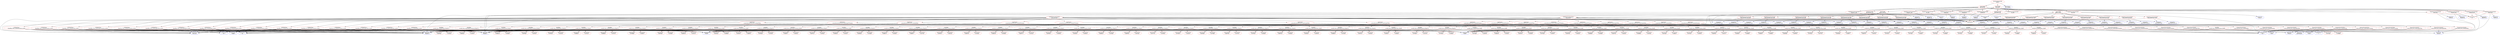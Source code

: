 digraph model_s{
"model_s" [ color=red, label="RooSimultaneousOpt\nmodel_s"];
"pdf_binChIso" [ color=red, label="RooProdPdf\npdf_binChIso"];
"pdf_binChIso_nuis" [ color=red, label="RooRealSumPdf\npdf_binChIso_nuis"];
"prop_binChIso" [ color=red, label="CMSHistErrorPropagator\nprop_binChIso"];
"shapeBkg_ChIso_isolatedZGamma_morph" [ color=red, label="CMSHistFunc\nshapeBkg_ChIso_isolatedZGamma_morph"];
"CMS_th1x" [ color=blue, label="RooRealVar\nCMS_th1x"];
"BTagSF_b" [ color=blue, label="RooRealVar\nBTagSF_b"];
"BTagSF_l" [ color=blue, label="RooRealVar\nBTagSF_l"];
"PU" [ color=blue, label="RooRealVar\nPU"];
"MuEff" [ color=blue, label="RooRealVar\nMuEff"];
"PhoEff" [ color=blue, label="RooRealVar\nPhoEff"];
"EleEff" [ color=blue, label="RooRealVar\nEleEff"];
"Q2" [ color=blue, label="RooRealVar\nQ2"];
"shapeBkg_ChIso_isolatedWGamma_morph" [ color=red, label="CMSHistFunc\nshapeBkg_ChIso_isolatedWGamma_morph"];
"shapeBkg_ChIso_isolatedTTbar_morph" [ color=red, label="CMSHistFunc\nshapeBkg_ChIso_isolatedTTbar_morph"];
"shapeBkg_ChIso_nonPromptTTGamma_morph" [ color=red, label="CMSHistFunc\nshapeBkg_ChIso_nonPromptTTGamma_morph"];
"shapeSig_ChIso_isolatedTTGamma_morph" [ color=red, label="CMSHistFunc\nshapeSig_ChIso_isolatedTTGamma_morph"];
"shapeBkg_ChIso_nonPromptTTbar_morph" [ color=red, label="CMSHistFunc\nshapeBkg_ChIso_nonPromptTTbar_morph"];
"shapeBkg_ChIso_nonPromptOther_morph" [ color=red, label="CMSHistFunc\nshapeBkg_ChIso_nonPromptOther_morph"];
"shapeBkg_ChIso_isolatedOther_morph" [ color=red, label="CMSHistFunc\nshapeBkg_ChIso_isolatedOther_morph"];
"n_exp_final_binChIso_proc_isolatedZGamma" [ color=red, label="RooProduct\nn_exp_final_binChIso_proc_isolatedZGamma"];
"systeff_ChIso_isolatedZGamma_BTagSF_b" [ color=red, label="AsymPow\nsysteff_ChIso_isolatedZGamma_BTagSF_b"];
"0.978567" [ color=red, label="RooConstVar\n0.978567"];
"1.021478" [ color=red, label="RooConstVar\n1.021478"];
"systeff_ChIso_isolatedZGamma_BTagSF_l" [ color=red, label="AsymPow\nsysteff_ChIso_isolatedZGamma_BTagSF_l"];
"0.970483" [ color=red, label="RooConstVar\n0.970483"];
"1.030083" [ color=red, label="RooConstVar\n1.030083"];
"systeff_ChIso_isolatedZGamma_PhoEff" [ color=red, label="AsymPow\nsysteff_ChIso_isolatedZGamma_PhoEff"];
"0.953028" [ color=red, label="RooConstVar\n0.953028"];
"1.046972" [ color=red, label="RooConstVar\n1.046972"];
"systeff_ChIso_isolatedZGamma_EleEff" [ color=red, label="AsymPow\nsysteff_ChIso_isolatedZGamma_EleEff"];
"0.971505" [ color=red, label="RooConstVar\n0.971505"];
"1.028898" [ color=red, label="RooConstVar\n1.028898"];
"n_exp_binChIso_proc_isolatedZGamma" [ color=red, label="ProcessNormalization\nn_exp_binChIso_proc_isolatedZGamma"];
"lumi" [ color=blue, label="RooRealVar\nlumi"];
"ZGSF" [ color=blue, label="RooRealVar\nZGSF"];
"n_exp_final_binChIso_proc_isolatedWGamma" [ color=red, label="RooProduct\nn_exp_final_binChIso_proc_isolatedWGamma"];
"systeff_ChIso_isolatedWGamma_BTagSF_b" [ color=red, label="AsymPow\nsysteff_ChIso_isolatedWGamma_BTagSF_b"];
"0.968564" [ color=red, label="RooConstVar\n0.968564"];
"1.031324" [ color=red, label="RooConstVar\n1.031324"];
"systeff_ChIso_isolatedWGamma_BTagSF_l" [ color=red, label="AsymPow\nsysteff_ChIso_isolatedWGamma_BTagSF_l"];
"0.970680" [ color=red, label="RooConstVar\n0.970680"];
"1.029257" [ color=red, label="RooConstVar\n1.029257"];
"systeff_ChIso_isolatedWGamma_PhoEff" [ color=red, label="AsymPow\nsysteff_ChIso_isolatedWGamma_PhoEff"];
"0.951401" [ color=red, label="RooConstVar\n0.951401"];
"1.048599" [ color=red, label="RooConstVar\n1.048599"];
"systeff_ChIso_isolatedWGamma_EleEff" [ color=red, label="AsymPow\nsysteff_ChIso_isolatedWGamma_EleEff"];
"0.968236" [ color=red, label="RooConstVar\n0.968236"];
"1.032282" [ color=red, label="RooConstVar\n1.032282"];
"n_exp_binChIso_proc_isolatedWGamma" [ color=red, label="ProcessNormalization\nn_exp_binChIso_proc_isolatedWGamma"];
"WGSF" [ color=blue, label="RooRealVar\nWGSF"];
"n_exp_final_binChIso_proc_isolatedTTbar" [ color=red, label="RooProduct\nn_exp_final_binChIso_proc_isolatedTTbar"];
"systeff_ChIso_isolatedTTbar_BTagSF_b" [ color=red, label="AsymPow\nsysteff_ChIso_isolatedTTbar_BTagSF_b"];
"0.987845" [ color=red, label="RooConstVar\n0.987845"];
"1.012023" [ color=red, label="RooConstVar\n1.012023"];
"systeff_ChIso_isolatedTTbar_BTagSF_l" [ color=red, label="AsymPow\nsysteff_ChIso_isolatedTTbar_BTagSF_l"];
"0.998153" [ color=red, label="RooConstVar\n0.998153"];
"1.001867" [ color=red, label="RooConstVar\n1.001867"];
"systeff_ChIso_isolatedTTbar_PhoEff" [ color=red, label="AsymPow\nsysteff_ChIso_isolatedTTbar_PhoEff"];
"0.953327" [ color=red, label="RooConstVar\n0.953327"];
"1.046674" [ color=red, label="RooConstVar\n1.046674"];
"systeff_ChIso_isolatedTTbar_EleEff" [ color=red, label="AsymPow\nsysteff_ChIso_isolatedTTbar_EleEff"];
"0.971693" [ color=red, label="RooConstVar\n0.971693"];
"1.028709" [ color=red, label="RooConstVar\n1.028709"];
"n_exp_binChIso_proc_isolatedTTbar" [ color=red, label="ProcessNormalization\nn_exp_binChIso_proc_isolatedTTbar"];
"TTbarSF" [ color=blue, label="RooRealVar\nTTbarSF"];
"n_exp_final_binChIso_proc_nonPromptTTGamma" [ color=red, label="RooProduct\nn_exp_final_binChIso_proc_nonPromptTTGamma"];
"systeff_ChIso_nonPromptTTGamma_BTagSF_b" [ color=red, label="AsymPow\nsysteff_ChIso_nonPromptTTGamma_BTagSF_b"];
"0.986249" [ color=red, label="RooConstVar\n0.986249"];
"1.013670" [ color=red, label="RooConstVar\n1.013670"];
"systeff_ChIso_nonPromptTTGamma_BTagSF_l" [ color=red, label="AsymPow\nsysteff_ChIso_nonPromptTTGamma_BTagSF_l"];
"0.997669" [ color=red, label="RooConstVar\n0.997669"];
"1.002335" [ color=red, label="RooConstVar\n1.002335"];
"systeff_ChIso_nonPromptTTGamma_PhoEff" [ color=red, label="AsymPow\nsysteff_ChIso_nonPromptTTGamma_PhoEff"];
"0.949677" [ color=red, label="RooConstVar\n0.949677"];
"1.050323" [ color=red, label="RooConstVar\n1.050323"];
"systeff_ChIso_nonPromptTTGamma_EleEff" [ color=red, label="AsymPow\nsysteff_ChIso_nonPromptTTGamma_EleEff"];
"0.971630" [ color=red, label="RooConstVar\n0.971630"];
"1.028787" [ color=red, label="RooConstVar\n1.028787"];
"n_exp_binChIso_proc_nonPromptTTGamma" [ color=red, label="ProcessNormalization\nn_exp_binChIso_proc_nonPromptTTGamma"];
"nonPromptSF" [ color=blue, label="RooRealVar\nnonPromptSF"];
"n_exp_final_binChIso_proc_isolatedTTGamma" [ color=red, label="RooProduct\nn_exp_final_binChIso_proc_isolatedTTGamma"];
"systeff_ChIso_isolatedTTGamma_BTagSF_b" [ color=red, label="AsymPow\nsysteff_ChIso_isolatedTTGamma_BTagSF_b"];
"0.985772" [ color=red, label="RooConstVar\n0.985772"];
"1.014142" [ color=red, label="RooConstVar\n1.014142"];
"systeff_ChIso_isolatedTTGamma_BTagSF_l" [ color=red, label="AsymPow\nsysteff_ChIso_isolatedTTGamma_BTagSF_l"];
"0.997947" [ color=red, label="RooConstVar\n0.997947"];
"1.002054" [ color=red, label="RooConstVar\n1.002054"];
"systeff_ChIso_isolatedTTGamma_PhoEff" [ color=red, label="AsymPow\nsysteff_ChIso_isolatedTTGamma_PhoEff"];
"0.951807" [ color=red, label="RooConstVar\n0.951807"];
"1.048193" [ color=red, label="RooConstVar\n1.048193"];
"systeff_ChIso_isolatedTTGamma_EleEff" [ color=red, label="AsymPow\nsysteff_ChIso_isolatedTTGamma_EleEff"];
"0.971637" [ color=red, label="RooConstVar\n0.971637"];
"1.028765" [ color=red, label="RooConstVar\n1.028765"];
"n_exp_binChIso_proc_isolatedTTGamma" [ color=red, label="ProcessNormalization\nn_exp_binChIso_proc_isolatedTTGamma"];
"r" [ color=blue, label="RooRealVar\nr"];
"n_exp_final_binChIso_proc_nonPromptTTbar" [ color=red, label="RooProduct\nn_exp_final_binChIso_proc_nonPromptTTbar"];
"systeff_ChIso_nonPromptTTbar_BTagSF_b" [ color=red, label="AsymPow\nsysteff_ChIso_nonPromptTTbar_BTagSF_b"];
"0.986620" [ color=red, label="RooConstVar\n0.986620"];
"1.013299" [ color=red, label="RooConstVar\n1.013299"];
"systeff_ChIso_nonPromptTTbar_BTagSF_l" [ color=red, label="AsymPow\nsysteff_ChIso_nonPromptTTbar_BTagSF_l"];
"0.997457" [ color=red, label="RooConstVar\n0.997457"];
"1.002550" [ color=red, label="RooConstVar\n1.002550"];
"systeff_ChIso_nonPromptTTbar_PhoEff" [ color=red, label="AsymPow\nsysteff_ChIso_nonPromptTTbar_PhoEff"];
"0.949357" [ color=red, label="RooConstVar\n0.949357"];
"1.050643" [ color=red, label="RooConstVar\n1.050643"];
"systeff_ChIso_nonPromptTTbar_EleEff" [ color=red, label="AsymPow\nsysteff_ChIso_nonPromptTTbar_EleEff"];
"0.972622" [ color=red, label="RooConstVar\n0.972622"];
"1.027752" [ color=red, label="RooConstVar\n1.027752"];
"n_exp_binChIso_proc_nonPromptTTbar" [ color=red, label="ProcessNormalization\nn_exp_binChIso_proc_nonPromptTTbar"];
"n_exp_final_binChIso_proc_nonPromptOther" [ color=red, label="RooProduct\nn_exp_final_binChIso_proc_nonPromptOther"];
"systeff_ChIso_nonPromptOther_BTagSF_b" [ color=red, label="AsymPow\nsysteff_ChIso_nonPromptOther_BTagSF_b"];
"0.975301" [ color=red, label="RooConstVar\n0.975301"];
"1.024649" [ color=red, label="RooConstVar\n1.024649"];
"systeff_ChIso_nonPromptOther_BTagSF_l" [ color=red, label="AsymPow\nsysteff_ChIso_nonPromptOther_BTagSF_l"];
"0.969728" [ color=red, label="RooConstVar\n0.969728"];
"1.030204" [ color=red, label="RooConstVar\n1.030204"];
"systeff_ChIso_nonPromptOther_PhoEff" [ color=red, label="AsymPow\nsysteff_ChIso_nonPromptOther_PhoEff"];
"0.950292" [ color=red, label="RooConstVar\n0.950292"];
"1.049708" [ color=red, label="RooConstVar\n1.049708"];
"systeff_ChIso_nonPromptOther_EleEff" [ color=red, label="AsymPow\nsysteff_ChIso_nonPromptOther_EleEff"];
"0.962089" [ color=red, label="RooConstVar\n0.962089"];
"1.038763" [ color=red, label="RooConstVar\n1.038763"];
"n_exp_binChIso_proc_nonPromptOther" [ color=red, label="ProcessNormalization\nn_exp_binChIso_proc_nonPromptOther"];
"OtherSF" [ color=blue, label="RooRealVar\nOtherSF"];
"n_exp_final_binChIso_proc_isolatedOther" [ color=red, label="RooProduct\nn_exp_final_binChIso_proc_isolatedOther"];
"systeff_ChIso_isolatedOther_BTagSF_b" [ color=red, label="AsymPow\nsysteff_ChIso_isolatedOther_BTagSF_b"];
"0.978324" [ color=red, label="RooConstVar\n0.978324"];
"1.021535" [ color=red, label="RooConstVar\n1.021535"];
"systeff_ChIso_isolatedOther_BTagSF_l" [ color=red, label="AsymPow\nsysteff_ChIso_isolatedOther_BTagSF_l"];
"0.986834" [ color=red, label="RooConstVar\n0.986834"];
"1.013125" [ color=red, label="RooConstVar\n1.013125"];
"systeff_ChIso_isolatedOther_PhoEff" [ color=red, label="AsymPow\nsysteff_ChIso_isolatedOther_PhoEff"];
"0.958543" [ color=red, label="RooConstVar\n0.958543"];
"1.041457" [ color=red, label="RooConstVar\n1.041457"];
"systeff_ChIso_isolatedOther_EleEff" [ color=red, label="AsymPow\nsysteff_ChIso_isolatedOther_EleEff"];
"0.966690" [ color=red, label="RooConstVar\n0.966690"];
"1.033909" [ color=red, label="RooConstVar\n1.033909"];
"n_exp_binChIso_proc_isolatedOther" [ color=red, label="ProcessNormalization\nn_exp_binChIso_proc_isolatedOther"];
"prop_binChIso_bin0" [ color=blue, label="RooRealVar\nprop_binChIso_bin0"];
"prop_binChIso_bin1" [ color=blue, label="RooRealVar\nprop_binChIso_bin1"];
"prop_binChIso_bin2" [ color=blue, label="RooRealVar\nprop_binChIso_bin2"];
"prop_binChIso_bin3" [ color=blue, label="RooRealVar\nprop_binChIso_bin3"];
"prop_binChIso_bin4" [ color=blue, label="RooRealVar\nprop_binChIso_bin4"];
"prop_binChIso_bin5" [ color=blue, label="RooRealVar\nprop_binChIso_bin5"];
"prop_binChIso_bin6" [ color=blue, label="RooRealVar\nprop_binChIso_bin6"];
"prop_binChIso_bin7" [ color=blue, label="RooRealVar\nprop_binChIso_bin7"];
"ONE" [ color=blue, label="RooRealVar\nONE"];
"pdfbins_binChIso" [ color=red, label="RooProdPdf\npdfbins_binChIso"];
"prop_binChIso_bin0_Pdf" [ color=red, label="SimpleGaussianConstraint\nprop_binChIso_bin0_Pdf"];
"prop_binChIso_bin0_In" [ color=blue, label="RooRealVar\nprop_binChIso_bin0_In"];
"1" [ color=red, label="RooConstVar\n1"];
"prop_binChIso_bin1_Pdf" [ color=red, label="SimpleGaussianConstraint\nprop_binChIso_bin1_Pdf"];
"prop_binChIso_bin1_In" [ color=blue, label="RooRealVar\nprop_binChIso_bin1_In"];
"prop_binChIso_bin2_Pdf" [ color=red, label="SimpleGaussianConstraint\nprop_binChIso_bin2_Pdf"];
"prop_binChIso_bin2_In" [ color=blue, label="RooRealVar\nprop_binChIso_bin2_In"];
"prop_binChIso_bin3_Pdf" [ color=red, label="SimpleGaussianConstraint\nprop_binChIso_bin3_Pdf"];
"prop_binChIso_bin3_In" [ color=blue, label="RooRealVar\nprop_binChIso_bin3_In"];
"prop_binChIso_bin4_Pdf" [ color=red, label="SimpleGaussianConstraint\nprop_binChIso_bin4_Pdf"];
"prop_binChIso_bin4_In" [ color=blue, label="RooRealVar\nprop_binChIso_bin4_In"];
"prop_binChIso_bin5_Pdf" [ color=red, label="SimpleGaussianConstraint\nprop_binChIso_bin5_Pdf"];
"prop_binChIso_bin5_In" [ color=blue, label="RooRealVar\nprop_binChIso_bin5_In"];
"prop_binChIso_bin6_Pdf" [ color=red, label="SimpleGaussianConstraint\nprop_binChIso_bin6_Pdf"];
"prop_binChIso_bin6_In" [ color=blue, label="RooRealVar\nprop_binChIso_bin6_In"];
"prop_binChIso_bin7_Pdf" [ color=red, label="SimpleGaussianConstraint\nprop_binChIso_bin7_Pdf"];
"prop_binChIso_bin7_In" [ color=blue, label="RooRealVar\nprop_binChIso_bin7_In"];
"lumi_Pdf" [ color=red, label="SimpleGaussianConstraint\nlumi_Pdf"];
"lumi_In" [ color=blue, label="RooRealVar\nlumi_In"];
"BTagSF_b_Pdf" [ color=red, label="SimpleGaussianConstraint\nBTagSF_b_Pdf"];
"BTagSF_b_In" [ color=blue, label="RooRealVar\nBTagSF_b_In"];
"BTagSF_l_Pdf" [ color=red, label="SimpleGaussianConstraint\nBTagSF_l_Pdf"];
"BTagSF_l_In" [ color=blue, label="RooRealVar\nBTagSF_l_In"];
"PU_Pdf" [ color=red, label="SimpleGaussianConstraint\nPU_Pdf"];
"PU_In" [ color=blue, label="RooRealVar\nPU_In"];
"MuEff_Pdf" [ color=red, label="SimpleGaussianConstraint\nMuEff_Pdf"];
"MuEff_In" [ color=blue, label="RooRealVar\nMuEff_In"];
"PhoEff_Pdf" [ color=red, label="SimpleGaussianConstraint\nPhoEff_Pdf"];
"PhoEff_In" [ color=blue, label="RooRealVar\nPhoEff_In"];
"EleEff_Pdf" [ color=red, label="SimpleGaussianConstraint\nEleEff_Pdf"];
"EleEff_In" [ color=blue, label="RooRealVar\nEleEff_In"];
"Q2_Pdf" [ color=red, label="SimpleGaussianConstraint\nQ2_Pdf"];
"Q2_In" [ color=blue, label="RooRealVar\nQ2_In"];
"TTbarSF_Pdf" [ color=red, label="SimpleGaussianConstraint\nTTbarSF_Pdf"];
"0.2" [ color=red, label="RooConstVar\n0.2"];
"TTbarSF_In" [ color=blue, label="RooRealVar\nTTbarSF_In"];
"WGSF_Pdf" [ color=red, label="SimpleGaussianConstraint\nWGSF_Pdf"];
"WGSF_In" [ color=blue, label="RooRealVar\nWGSF_In"];
"ZGSF_Pdf" [ color=red, label="SimpleGaussianConstraint\nZGSF_Pdf"];
"ZGSF_In" [ color=blue, label="RooRealVar\nZGSF_In"];
"OtherSF_Pdf" [ color=red, label="SimpleGaussianConstraint\nOtherSF_Pdf"];
"OtherSF_In" [ color=blue, label="RooRealVar\nOtherSF_In"];
"pdf_binM3" [ color=red, label="RooProdPdf\npdf_binM3"];
"pdf_binM3_nuis" [ color=red, label="RooRealSumPdf\npdf_binM3_nuis"];
"prop_binM3" [ color=red, label="CMSHistErrorPropagator\nprop_binM3"];
"shapeBkg_M3_isolatedZGamma_morph" [ color=red, label="CMSHistFunc\nshapeBkg_M3_isolatedZGamma_morph"];
"shapeBkg_M3_isolatedWGamma_morph" [ color=red, label="CMSHistFunc\nshapeBkg_M3_isolatedWGamma_morph"];
"shapeBkg_M3_isolatedTTbar_morph" [ color=red, label="CMSHistFunc\nshapeBkg_M3_isolatedTTbar_morph"];
"shapeBkg_M3_nonPromptTTGamma_morph" [ color=red, label="CMSHistFunc\nshapeBkg_M3_nonPromptTTGamma_morph"];
"shapeSig_M3_isolatedTTGamma_morph" [ color=red, label="CMSHistFunc\nshapeSig_M3_isolatedTTGamma_morph"];
"shapeBkg_M3_nonPromptTTbar_morph" [ color=red, label="CMSHistFunc\nshapeBkg_M3_nonPromptTTbar_morph"];
"shapeBkg_M3_nonPromptOther_morph" [ color=red, label="CMSHistFunc\nshapeBkg_M3_nonPromptOther_morph"];
"shapeBkg_M3_isolatedOther_morph" [ color=red, label="CMSHistFunc\nshapeBkg_M3_isolatedOther_morph"];
"n_exp_final_binM3_proc_isolatedZGamma" [ color=red, label="RooProduct\nn_exp_final_binM3_proc_isolatedZGamma"];
"systeff_M3_isolatedZGamma_BTagSF_b" [ color=red, label="AsymPow\nsysteff_M3_isolatedZGamma_BTagSF_b"];
"0.976934" [ color=red, label="RooConstVar\n0.976934"];
"1.023185" [ color=red, label="RooConstVar\n1.023185"];
"systeff_M3_isolatedZGamma_BTagSF_l" [ color=red, label="AsymPow\nsysteff_M3_isolatedZGamma_BTagSF_l"];
"0.967512" [ color=red, label="RooConstVar\n0.967512"];
"1.033441" [ color=red, label="RooConstVar\n1.033441"];
"systeff_M3_isolatedZGamma_PhoEff" [ color=red, label="AsymPow\nsysteff_M3_isolatedZGamma_PhoEff"];
"0.955780" [ color=red, label="RooConstVar\n0.955780"];
"1.044220" [ color=red, label="RooConstVar\n1.044220"];
"systeff_M3_isolatedZGamma_EleEff" [ color=red, label="AsymPow\nsysteff_M3_isolatedZGamma_EleEff"];
"0.971627" [ color=red, label="RooConstVar\n0.971627"];
"1.028764" [ color=red, label="RooConstVar\n1.028764"];
"n_exp_binM3_proc_isolatedZGamma" [ color=red, label="ProcessNormalization\nn_exp_binM3_proc_isolatedZGamma"];
"n_exp_final_binM3_proc_isolatedWGamma" [ color=red, label="RooProduct\nn_exp_final_binM3_proc_isolatedWGamma"];
"systeff_M3_isolatedWGamma_BTagSF_b" [ color=red, label="AsymPow\nsysteff_M3_isolatedWGamma_BTagSF_b"];
"0.967940" [ color=red, label="RooConstVar\n0.967940"];
"1.031893" [ color=red, label="RooConstVar\n1.031893"];
"systeff_M3_isolatedWGamma_BTagSF_l" [ color=red, label="AsymPow\nsysteff_M3_isolatedWGamma_BTagSF_l"];
"0.968728" [ color=red, label="RooConstVar\n0.968728"];
"1.031214" [ color=red, label="RooConstVar\n1.031214"];
"systeff_M3_isolatedWGamma_PhoEff" [ color=red, label="AsymPow\nsysteff_M3_isolatedWGamma_PhoEff"];
"0.954701" [ color=red, label="RooConstVar\n0.954701"];
"1.045299" [ color=red, label="RooConstVar\n1.045299"];
"systeff_M3_isolatedWGamma_EleEff" [ color=red, label="AsymPow\nsysteff_M3_isolatedWGamma_EleEff"];
"0.965370" [ color=red, label="RooConstVar\n0.965370"];
"1.035234" [ color=red, label="RooConstVar\n1.035234"];
"n_exp_binM3_proc_isolatedWGamma" [ color=red, label="ProcessNormalization\nn_exp_binM3_proc_isolatedWGamma"];
"n_exp_final_binM3_proc_isolatedTTbar" [ color=red, label="RooProduct\nn_exp_final_binM3_proc_isolatedTTbar"];
"systeff_M3_isolatedTTbar_BTagSF_b" [ color=red, label="AsymPow\nsysteff_M3_isolatedTTbar_BTagSF_b"];
"0.985506" [ color=red, label="RooConstVar\n0.985506"];
"1.014499" [ color=red, label="RooConstVar\n1.014499"];
"systeff_M3_isolatedTTbar_BTagSF_l" [ color=red, label="AsymPow\nsysteff_M3_isolatedTTbar_BTagSF_l"];
"0.998273" [ color=red, label="RooConstVar\n0.998273"];
"1.001801" [ color=red, label="RooConstVar\n1.001801"];
"systeff_M3_isolatedTTbar_PhoEff" [ color=red, label="AsymPow\nsysteff_M3_isolatedTTbar_PhoEff"];
"0.955750" [ color=red, label="RooConstVar\n0.955750"];
"1.044250" [ color=red, label="RooConstVar\n1.044250"];
"systeff_M3_isolatedTTbar_EleEff" [ color=red, label="AsymPow\nsysteff_M3_isolatedTTbar_EleEff"];
"0.971961" [ color=red, label="RooConstVar\n0.971961"];
"1.028447" [ color=red, label="RooConstVar\n1.028447"];
"n_exp_binM3_proc_isolatedTTbar" [ color=red, label="ProcessNormalization\nn_exp_binM3_proc_isolatedTTbar"];
"n_exp_final_binM3_proc_nonPromptTTGamma" [ color=red, label="RooProduct\nn_exp_final_binM3_proc_nonPromptTTGamma"];
"systeff_M3_nonPromptTTGamma_BTagSF_b" [ color=red, label="AsymPow\nsysteff_M3_nonPromptTTGamma_BTagSF_b"];
"0.988077" [ color=red, label="RooConstVar\n0.988077"];
"1.011730" [ color=red, label="RooConstVar\n1.011730"];
"systeff_M3_nonPromptTTGamma_BTagSF_l" [ color=red, label="AsymPow\nsysteff_M3_nonPromptTTGamma_BTagSF_l"];
"0.997937" [ color=red, label="RooConstVar\n0.997937"];
"1.002144" [ color=red, label="RooConstVar\n1.002144"];
"systeff_M3_nonPromptTTGamma_PhoEff" [ color=red, label="AsymPow\nsysteff_M3_nonPromptTTGamma_PhoEff"];
"0.948606" [ color=red, label="RooConstVar\n0.948606"];
"1.051394" [ color=red, label="RooConstVar\n1.051394"];
"systeff_M3_nonPromptTTGamma_EleEff" [ color=red, label="AsymPow\nsysteff_M3_nonPromptTTGamma_EleEff"];
"0.972294" [ color=red, label="RooConstVar\n0.972294"];
"1.028082" [ color=red, label="RooConstVar\n1.028082"];
"n_exp_binM3_proc_nonPromptTTGamma" [ color=red, label="ProcessNormalization\nn_exp_binM3_proc_nonPromptTTGamma"];
"n_exp_final_binM3_proc_isolatedTTGamma" [ color=red, label="RooProduct\nn_exp_final_binM3_proc_isolatedTTGamma"];
"systeff_M3_isolatedTTGamma_BTagSF_b" [ color=red, label="AsymPow\nsysteff_M3_isolatedTTGamma_BTagSF_b"];
"0.985578" [ color=red, label="RooConstVar\n0.985578"];
"1.014349" [ color=red, label="RooConstVar\n1.014349"];
"systeff_M3_isolatedTTGamma_BTagSF_l" [ color=red, label="AsymPow\nsysteff_M3_isolatedTTGamma_BTagSF_l"];
"0.998139" [ color=red, label="RooConstVar\n0.998139"];
"1.001866" [ color=red, label="RooConstVar\n1.001866"];
"systeff_M3_isolatedTTGamma_PhoEff" [ color=red, label="AsymPow\nsysteff_M3_isolatedTTGamma_PhoEff"];
"0.951385" [ color=red, label="RooConstVar\n0.951385"];
"1.048615" [ color=red, label="RooConstVar\n1.048615"];
"systeff_M3_isolatedTTGamma_EleEff" [ color=red, label="AsymPow\nsysteff_M3_isolatedTTGamma_EleEff"];
"0.971831" [ color=red, label="RooConstVar\n0.971831"];
"1.028568" [ color=red, label="RooConstVar\n1.028568"];
"n_exp_binM3_proc_isolatedTTGamma" [ color=red, label="ProcessNormalization\nn_exp_binM3_proc_isolatedTTGamma"];
"n_exp_final_binM3_proc_nonPromptTTbar" [ color=red, label="RooProduct\nn_exp_final_binM3_proc_nonPromptTTbar"];
"systeff_M3_nonPromptTTbar_BTagSF_b" [ color=red, label="AsymPow\nsysteff_M3_nonPromptTTbar_BTagSF_b"];
"0.986543" [ color=red, label="RooConstVar\n0.986543"];
"1.013382" [ color=red, label="RooConstVar\n1.013382"];
"systeff_M3_nonPromptTTbar_BTagSF_l" [ color=red, label="AsymPow\nsysteff_M3_nonPromptTTbar_BTagSF_l"];
"0.998765" [ color=red, label="RooConstVar\n0.998765"];
"1.001249" [ color=red, label="RooConstVar\n1.001249"];
"systeff_M3_nonPromptTTbar_PhoEff" [ color=red, label="AsymPow\nsysteff_M3_nonPromptTTbar_PhoEff"];
"0.948783" [ color=red, label="RooConstVar\n0.948783"];
"1.051217" [ color=red, label="RooConstVar\n1.051217"];
"systeff_M3_nonPromptTTbar_EleEff" [ color=red, label="AsymPow\nsysteff_M3_nonPromptTTbar_EleEff"];
"0.972677" [ color=red, label="RooConstVar\n0.972677"];
"1.027691" [ color=red, label="RooConstVar\n1.027691"];
"n_exp_binM3_proc_nonPromptTTbar" [ color=red, label="ProcessNormalization\nn_exp_binM3_proc_nonPromptTTbar"];
"n_exp_final_binM3_proc_nonPromptOther" [ color=red, label="RooProduct\nn_exp_final_binM3_proc_nonPromptOther"];
"systeff_M3_nonPromptOther_BTagSF_b" [ color=red, label="AsymPow\nsysteff_M3_nonPromptOther_BTagSF_b"];
"0.971779" [ color=red, label="RooConstVar\n0.971779"];
"1.027854" [ color=red, label="RooConstVar\n1.027854"];
"systeff_M3_nonPromptOther_BTagSF_l" [ color=red, label="AsymPow\nsysteff_M3_nonPromptOther_BTagSF_l"];
"0.974975" [ color=red, label="RooConstVar\n0.974975"];
"1.025107" [ color=red, label="RooConstVar\n1.025107"];
"systeff_M3_nonPromptOther_PhoEff" [ color=red, label="AsymPow\nsysteff_M3_nonPromptOther_PhoEff"];
"0.954007" [ color=red, label="RooConstVar\n0.954007"];
"1.045993" [ color=red, label="RooConstVar\n1.045993"];
"systeff_M3_nonPromptOther_EleEff" [ color=red, label="AsymPow\nsysteff_M3_nonPromptOther_EleEff"];
"0.961845" [ color=red, label="RooConstVar\n0.961845"];
"1.038890" [ color=red, label="RooConstVar\n1.038890"];
"n_exp_binM3_proc_nonPromptOther" [ color=red, label="ProcessNormalization\nn_exp_binM3_proc_nonPromptOther"];
"n_exp_final_binM3_proc_isolatedOther" [ color=red, label="RooProduct\nn_exp_final_binM3_proc_isolatedOther"];
"systeff_M3_isolatedOther_BTagSF_b" [ color=red, label="AsymPow\nsysteff_M3_isolatedOther_BTagSF_b"];
"0.981996" [ color=red, label="RooConstVar\n0.981996"];
"1.017908" [ color=red, label="RooConstVar\n1.017908"];
"systeff_M3_isolatedOther_BTagSF_l" [ color=red, label="AsymPow\nsysteff_M3_isolatedOther_BTagSF_l"];
"0.982709" [ color=red, label="RooConstVar\n0.982709"];
"1.017257" [ color=red, label="RooConstVar\n1.017257"];
"systeff_M3_isolatedOther_PhoEff" [ color=red, label="AsymPow\nsysteff_M3_isolatedOther_PhoEff"];
"0.960047" [ color=red, label="RooConstVar\n0.960047"];
"1.039953" [ color=red, label="RooConstVar\n1.039953"];
"systeff_M3_isolatedOther_EleEff" [ color=red, label="AsymPow\nsysteff_M3_isolatedOther_EleEff"];
"0.968328" [ color=red, label="RooConstVar\n0.968328"];
"1.032201" [ color=red, label="RooConstVar\n1.032201"];
"n_exp_binM3_proc_isolatedOther" [ color=red, label="ProcessNormalization\nn_exp_binM3_proc_isolatedOther"];
"prop_binM3_bin0" [ color=blue, label="RooRealVar\nprop_binM3_bin0"];
"prop_binM3_bin1" [ color=blue, label="RooRealVar\nprop_binM3_bin1"];
"prop_binM3_bin2" [ color=blue, label="RooRealVar\nprop_binM3_bin2"];
"prop_binM3_bin3" [ color=blue, label="RooRealVar\nprop_binM3_bin3"];
"prop_binM3_bin4" [ color=blue, label="RooRealVar\nprop_binM3_bin4"];
"prop_binM3_bin5" [ color=blue, label="RooRealVar\nprop_binM3_bin5"];
"prop_binM3_bin6" [ color=blue, label="RooRealVar\nprop_binM3_bin6"];
"prop_binM3_bin7" [ color=blue, label="RooRealVar\nprop_binM3_bin7"];
"pdfbins_binM3" [ color=red, label="RooProdPdf\npdfbins_binM3"];
"prop_binM3_bin0_Pdf" [ color=red, label="SimpleGaussianConstraint\nprop_binM3_bin0_Pdf"];
"prop_binM3_bin0_In" [ color=blue, label="RooRealVar\nprop_binM3_bin0_In"];
"prop_binM3_bin1_Pdf" [ color=red, label="SimpleGaussianConstraint\nprop_binM3_bin1_Pdf"];
"prop_binM3_bin1_In" [ color=blue, label="RooRealVar\nprop_binM3_bin1_In"];
"prop_binM3_bin2_Pdf" [ color=red, label="SimpleGaussianConstraint\nprop_binM3_bin2_Pdf"];
"prop_binM3_bin2_In" [ color=blue, label="RooRealVar\nprop_binM3_bin2_In"];
"prop_binM3_bin3_Pdf" [ color=red, label="SimpleGaussianConstraint\nprop_binM3_bin3_Pdf"];
"prop_binM3_bin3_In" [ color=blue, label="RooRealVar\nprop_binM3_bin3_In"];
"prop_binM3_bin4_Pdf" [ color=red, label="SimpleGaussianConstraint\nprop_binM3_bin4_Pdf"];
"prop_binM3_bin4_In" [ color=blue, label="RooRealVar\nprop_binM3_bin4_In"];
"prop_binM3_bin5_Pdf" [ color=red, label="SimpleGaussianConstraint\nprop_binM3_bin5_Pdf"];
"prop_binM3_bin5_In" [ color=blue, label="RooRealVar\nprop_binM3_bin5_In"];
"prop_binM3_bin6_Pdf" [ color=red, label="SimpleGaussianConstraint\nprop_binM3_bin6_Pdf"];
"prop_binM3_bin6_In" [ color=blue, label="RooRealVar\nprop_binM3_bin6_In"];
"prop_binM3_bin7_Pdf" [ color=red, label="SimpleGaussianConstraint\nprop_binM3_bin7_Pdf"];
"prop_binM3_bin7_In" [ color=blue, label="RooRealVar\nprop_binM3_bin7_In"];
"CMS_channel" [ color=blue, label="RooCategory\nCMS_channel"];
"n_exp_binM3_proc_isolatedTTGamma" -> "r";
"n_exp_binM3_proc_isolatedTTGamma" -> "lumi";
"PU_Pdf" -> "PU";
"PU_Pdf" -> "1";
"PU_Pdf" -> "PU_In";
"ZGSF_Pdf" -> "ZGSF";
"ZGSF_Pdf" -> "0.2";
"ZGSF_Pdf" -> "ZGSF_In";
"lumi_Pdf" -> "lumi";
"lumi_Pdf" -> "lumi_In";
"lumi_Pdf" -> "1";
"EleEff_Pdf" -> "1";
"EleEff_Pdf" -> "EleEff";
"EleEff_Pdf" -> "EleEff_In";
"BTagSF_l_Pdf" -> "1";
"BTagSF_l_Pdf" -> "BTagSF_l_In";
"BTagSF_l_Pdf" -> "BTagSF_l";
"BTagSF_b_Pdf" -> "1";
"BTagSF_b_Pdf" -> "BTagSF_b_In";
"BTagSF_b_Pdf" -> "BTagSF_b";
"MuEff_Pdf" -> "1";
"MuEff_Pdf" -> "MuEff_In";
"MuEff_Pdf" -> "MuEff";
"Q2_Pdf" -> "1";
"Q2_Pdf" -> "Q2_In";
"Q2_Pdf" -> "Q2";
"PhoEff_Pdf" -> "1";
"PhoEff_Pdf" -> "PhoEff";
"PhoEff_Pdf" -> "PhoEff_In";
"TTbarSF_Pdf" -> "TTbarSF";
"TTbarSF_Pdf" -> "TTbarSF_In";
"TTbarSF_Pdf" -> "0.2";
"OtherSF_Pdf" -> "0.2";
"OtherSF_Pdf" -> "OtherSF_In";
"OtherSF_Pdf" -> "OtherSF";
"WGSF_Pdf" -> "0.2";
"WGSF_Pdf" -> "WGSF";
"WGSF_Pdf" -> "WGSF_In";
"n_exp_binChIso_proc_isolatedOther" -> "lumi";
"n_exp_binChIso_proc_isolatedOther" -> "OtherSF";
"n_exp_binM3_proc_nonPromptOther" -> "lumi";
"n_exp_binM3_proc_nonPromptOther" -> "OtherSF";
"n_exp_binM3_proc_nonPromptOther" -> "nonPromptSF";
"n_exp_binChIso_proc_isolatedZGamma" -> "lumi";
"n_exp_binChIso_proc_isolatedZGamma" -> "ZGSF";
"n_exp_binChIso_proc_nonPromptOther" -> "lumi";
"n_exp_binChIso_proc_nonPromptOther" -> "OtherSF";
"n_exp_binChIso_proc_nonPromptOther" -> "nonPromptSF";
"n_exp_binChIso_proc_isolatedTTbar" -> "lumi";
"n_exp_binChIso_proc_isolatedTTbar" -> "TTbarSF";
"n_exp_binChIso_proc_isolatedWGamma" -> "lumi";
"n_exp_binChIso_proc_isolatedWGamma" -> "WGSF";
"n_exp_binM3_proc_isolatedZGamma" -> "lumi";
"n_exp_binM3_proc_isolatedZGamma" -> "ZGSF";
"n_exp_binM3_proc_isolatedWGamma" -> "lumi";
"n_exp_binM3_proc_isolatedWGamma" -> "WGSF";
"n_exp_binM3_proc_nonPromptTTGamma" -> "lumi";
"n_exp_binM3_proc_nonPromptTTGamma" -> "nonPromptSF";
"n_exp_binM3_proc_isolatedTTbar" -> "lumi";
"n_exp_binM3_proc_isolatedTTbar" -> "TTbarSF";
"n_exp_binM3_proc_nonPromptTTbar" -> "lumi";
"n_exp_binM3_proc_nonPromptTTbar" -> "TTbarSF";
"n_exp_binM3_proc_nonPromptTTbar" -> "nonPromptSF";
"n_exp_binChIso_proc_nonPromptTTGamma" -> "lumi";
"n_exp_binChIso_proc_nonPromptTTGamma" -> "nonPromptSF";
"n_exp_binM3_proc_isolatedOther" -> "lumi";
"n_exp_binM3_proc_isolatedOther" -> "OtherSF";
"n_exp_binChIso_proc_isolatedTTGamma" -> "r";
"n_exp_binChIso_proc_isolatedTTGamma" -> "lumi";
"n_exp_binChIso_proc_nonPromptTTbar" -> "lumi";
"n_exp_binChIso_proc_nonPromptTTbar" -> "TTbarSF";
"n_exp_binChIso_proc_nonPromptTTbar" -> "nonPromptSF";
"prop_binChIso_bin2_Pdf" -> "1";
"prop_binChIso_bin2_Pdf" -> "prop_binChIso_bin2_In";
"prop_binChIso_bin2_Pdf" -> "prop_binChIso_bin2";
"prop_binChIso_bin6_Pdf" -> "1";
"prop_binChIso_bin6_Pdf" -> "prop_binChIso_bin6";
"prop_binChIso_bin6_Pdf" -> "prop_binChIso_bin6_In";
"prop_binChIso_bin5_Pdf" -> "1";
"prop_binChIso_bin5_Pdf" -> "prop_binChIso_bin5";
"prop_binChIso_bin5_Pdf" -> "prop_binChIso_bin5_In";
"prop_binChIso_bin4_Pdf" -> "1";
"prop_binChIso_bin4_Pdf" -> "prop_binChIso_bin4_In";
"prop_binChIso_bin4_Pdf" -> "prop_binChIso_bin4";
"prop_binChIso_bin1_Pdf" -> "1";
"prop_binChIso_bin1_Pdf" -> "prop_binChIso_bin1_In";
"prop_binChIso_bin1_Pdf" -> "prop_binChIso_bin1";
"prop_binChIso_bin0_Pdf" -> "1";
"prop_binChIso_bin0_Pdf" -> "prop_binChIso_bin0";
"prop_binChIso_bin0_Pdf" -> "prop_binChIso_bin0_In";
"prop_binChIso_bin7_Pdf" -> "1";
"prop_binChIso_bin7_Pdf" -> "prop_binChIso_bin7";
"prop_binChIso_bin7_Pdf" -> "prop_binChIso_bin7_In";
"prop_binChIso_bin3_Pdf" -> "1";
"prop_binChIso_bin3_Pdf" -> "prop_binChIso_bin3";
"prop_binChIso_bin3_Pdf" -> "prop_binChIso_bin3_In";
"prop_binM3_bin7_Pdf" -> "1";
"prop_binM3_bin7_Pdf" -> "prop_binM3_bin7_In";
"prop_binM3_bin7_Pdf" -> "prop_binM3_bin7";
"prop_binM3_bin5_Pdf" -> "1";
"prop_binM3_bin5_Pdf" -> "prop_binM3_bin5_In";
"prop_binM3_bin5_Pdf" -> "prop_binM3_bin5";
"prop_binM3_bin2_Pdf" -> "1";
"prop_binM3_bin2_Pdf" -> "prop_binM3_bin2";
"prop_binM3_bin2_Pdf" -> "prop_binM3_bin2_In";
"prop_binM3_bin0_Pdf" -> "1";
"prop_binM3_bin0_Pdf" -> "prop_binM3_bin0_In";
"prop_binM3_bin0_Pdf" -> "prop_binM3_bin0";
"prop_binM3_bin6_Pdf" -> "1";
"prop_binM3_bin6_Pdf" -> "prop_binM3_bin6_In";
"prop_binM3_bin6_Pdf" -> "prop_binM3_bin6";
"prop_binM3_bin3_Pdf" -> "1";
"prop_binM3_bin3_Pdf" -> "prop_binM3_bin3";
"prop_binM3_bin3_Pdf" -> "prop_binM3_bin3_In";
"prop_binM3_bin1_Pdf" -> "1";
"prop_binM3_bin1_Pdf" -> "prop_binM3_bin1";
"prop_binM3_bin1_Pdf" -> "prop_binM3_bin1_In";
"prop_binM3_bin4_Pdf" -> "1";
"prop_binM3_bin4_Pdf" -> "prop_binM3_bin4";
"prop_binM3_bin4_Pdf" -> "prop_binM3_bin4_In";
"model_s" -> "CMS_channel";
"model_s" -> "pdf_binChIso";
"model_s" -> "pdf_binM3";
"pdf_binChIso" -> "PU_Pdf";
"pdf_binChIso" -> "ZGSF_Pdf";
"pdf_binChIso" -> "lumi_Pdf";
"pdf_binChIso" -> "EleEff_Pdf";
"pdf_binChIso" -> "BTagSF_l_Pdf";
"pdf_binChIso" -> "BTagSF_b_Pdf";
"pdf_binChIso" -> "MuEff_Pdf";
"pdf_binChIso" -> "Q2_Pdf";
"pdf_binChIso" -> "PhoEff_Pdf";
"pdf_binChIso" -> "TTbarSF_Pdf";
"pdf_binChIso" -> "OtherSF_Pdf";
"pdf_binChIso" -> "WGSF_Pdf";
"pdf_binChIso" -> "pdf_binChIso_nuis";
"pdf_binChIso" -> "pdfbins_binChIso";
"pdf_binChIso_nuis" -> "ONE";
"pdf_binChIso_nuis" -> "prop_binChIso";
"prop_binChIso" -> "CMS_th1x";
"prop_binChIso" -> "prop_binChIso_bin0";
"prop_binChIso" -> "prop_binChIso_bin5";
"prop_binChIso" -> "prop_binChIso_bin1";
"prop_binChIso" -> "prop_binChIso_bin3";
"prop_binChIso" -> "prop_binChIso_bin2";
"prop_binChIso" -> "prop_binChIso_bin6";
"prop_binChIso" -> "prop_binChIso_bin7";
"prop_binChIso" -> "prop_binChIso_bin4";
"prop_binChIso" -> "shapeBkg_ChIso_isolatedZGamma_morph";
"prop_binChIso" -> "shapeBkg_ChIso_isolatedWGamma_morph";
"prop_binChIso" -> "shapeBkg_ChIso_isolatedTTbar_morph";
"prop_binChIso" -> "shapeBkg_ChIso_nonPromptTTGamma_morph";
"prop_binChIso" -> "shapeSig_ChIso_isolatedTTGamma_morph";
"prop_binChIso" -> "shapeBkg_ChIso_nonPromptTTbar_morph";
"prop_binChIso" -> "shapeBkg_ChIso_nonPromptOther_morph";
"prop_binChIso" -> "shapeBkg_ChIso_isolatedOther_morph";
"prop_binChIso" -> "n_exp_final_binChIso_proc_isolatedZGamma";
"prop_binChIso" -> "n_exp_final_binChIso_proc_isolatedWGamma";
"prop_binChIso" -> "n_exp_final_binChIso_proc_isolatedTTbar";
"prop_binChIso" -> "n_exp_final_binChIso_proc_nonPromptTTGamma";
"prop_binChIso" -> "n_exp_final_binChIso_proc_isolatedTTGamma";
"prop_binChIso" -> "n_exp_final_binChIso_proc_nonPromptTTbar";
"prop_binChIso" -> "n_exp_final_binChIso_proc_nonPromptOther";
"prop_binChIso" -> "n_exp_final_binChIso_proc_isolatedOther";
"shapeBkg_ChIso_isolatedZGamma_morph" -> "CMS_th1x";
"shapeBkg_ChIso_isolatedZGamma_morph" -> "PU";
"shapeBkg_ChIso_isolatedZGamma_morph" -> "BTagSF_b";
"shapeBkg_ChIso_isolatedZGamma_morph" -> "BTagSF_l";
"shapeBkg_ChIso_isolatedZGamma_morph" -> "PhoEff";
"shapeBkg_ChIso_isolatedZGamma_morph" -> "EleEff";
"shapeBkg_ChIso_isolatedZGamma_morph" -> "Q2";
"shapeBkg_ChIso_isolatedZGamma_morph" -> "MuEff";
"shapeBkg_ChIso_isolatedWGamma_morph" -> "CMS_th1x";
"shapeBkg_ChIso_isolatedWGamma_morph" -> "PU";
"shapeBkg_ChIso_isolatedWGamma_morph" -> "BTagSF_b";
"shapeBkg_ChIso_isolatedWGamma_morph" -> "BTagSF_l";
"shapeBkg_ChIso_isolatedWGamma_morph" -> "PhoEff";
"shapeBkg_ChIso_isolatedWGamma_morph" -> "EleEff";
"shapeBkg_ChIso_isolatedWGamma_morph" -> "Q2";
"shapeBkg_ChIso_isolatedWGamma_morph" -> "MuEff";
"shapeBkg_ChIso_isolatedTTbar_morph" -> "CMS_th1x";
"shapeBkg_ChIso_isolatedTTbar_morph" -> "PU";
"shapeBkg_ChIso_isolatedTTbar_morph" -> "BTagSF_b";
"shapeBkg_ChIso_isolatedTTbar_morph" -> "BTagSF_l";
"shapeBkg_ChIso_isolatedTTbar_morph" -> "PhoEff";
"shapeBkg_ChIso_isolatedTTbar_morph" -> "EleEff";
"shapeBkg_ChIso_isolatedTTbar_morph" -> "Q2";
"shapeBkg_ChIso_isolatedTTbar_morph" -> "MuEff";
"shapeBkg_ChIso_nonPromptTTGamma_morph" -> "CMS_th1x";
"shapeBkg_ChIso_nonPromptTTGamma_morph" -> "PU";
"shapeBkg_ChIso_nonPromptTTGamma_morph" -> "BTagSF_b";
"shapeBkg_ChIso_nonPromptTTGamma_morph" -> "BTagSF_l";
"shapeBkg_ChIso_nonPromptTTGamma_morph" -> "PhoEff";
"shapeBkg_ChIso_nonPromptTTGamma_morph" -> "EleEff";
"shapeBkg_ChIso_nonPromptTTGamma_morph" -> "Q2";
"shapeBkg_ChIso_nonPromptTTGamma_morph" -> "MuEff";
"shapeSig_ChIso_isolatedTTGamma_morph" -> "CMS_th1x";
"shapeSig_ChIso_isolatedTTGamma_morph" -> "PU";
"shapeSig_ChIso_isolatedTTGamma_morph" -> "BTagSF_b";
"shapeSig_ChIso_isolatedTTGamma_morph" -> "BTagSF_l";
"shapeSig_ChIso_isolatedTTGamma_morph" -> "PhoEff";
"shapeSig_ChIso_isolatedTTGamma_morph" -> "EleEff";
"shapeSig_ChIso_isolatedTTGamma_morph" -> "Q2";
"shapeSig_ChIso_isolatedTTGamma_morph" -> "MuEff";
"shapeBkg_ChIso_nonPromptTTbar_morph" -> "CMS_th1x";
"shapeBkg_ChIso_nonPromptTTbar_morph" -> "PU";
"shapeBkg_ChIso_nonPromptTTbar_morph" -> "BTagSF_b";
"shapeBkg_ChIso_nonPromptTTbar_morph" -> "BTagSF_l";
"shapeBkg_ChIso_nonPromptTTbar_morph" -> "PhoEff";
"shapeBkg_ChIso_nonPromptTTbar_morph" -> "EleEff";
"shapeBkg_ChIso_nonPromptTTbar_morph" -> "Q2";
"shapeBkg_ChIso_nonPromptTTbar_morph" -> "MuEff";
"shapeBkg_ChIso_nonPromptOther_morph" -> "CMS_th1x";
"shapeBkg_ChIso_nonPromptOther_morph" -> "PU";
"shapeBkg_ChIso_nonPromptOther_morph" -> "BTagSF_b";
"shapeBkg_ChIso_nonPromptOther_morph" -> "BTagSF_l";
"shapeBkg_ChIso_nonPromptOther_morph" -> "PhoEff";
"shapeBkg_ChIso_nonPromptOther_morph" -> "EleEff";
"shapeBkg_ChIso_nonPromptOther_morph" -> "Q2";
"shapeBkg_ChIso_nonPromptOther_morph" -> "MuEff";
"shapeBkg_ChIso_isolatedOther_morph" -> "CMS_th1x";
"shapeBkg_ChIso_isolatedOther_morph" -> "PU";
"shapeBkg_ChIso_isolatedOther_morph" -> "BTagSF_b";
"shapeBkg_ChIso_isolatedOther_morph" -> "BTagSF_l";
"shapeBkg_ChIso_isolatedOther_morph" -> "PhoEff";
"shapeBkg_ChIso_isolatedOther_morph" -> "EleEff";
"shapeBkg_ChIso_isolatedOther_morph" -> "Q2";
"shapeBkg_ChIso_isolatedOther_morph" -> "MuEff";
"n_exp_final_binChIso_proc_isolatedZGamma" -> "n_exp_binChIso_proc_isolatedZGamma";
"n_exp_final_binChIso_proc_isolatedZGamma" -> "systeff_ChIso_isolatedZGamma_BTagSF_b";
"n_exp_final_binChIso_proc_isolatedZGamma" -> "systeff_ChIso_isolatedZGamma_BTagSF_l";
"n_exp_final_binChIso_proc_isolatedZGamma" -> "systeff_ChIso_isolatedZGamma_PhoEff";
"n_exp_final_binChIso_proc_isolatedZGamma" -> "systeff_ChIso_isolatedZGamma_EleEff";
"systeff_ChIso_isolatedZGamma_BTagSF_b" -> "BTagSF_b";
"systeff_ChIso_isolatedZGamma_BTagSF_b" -> "0.978567";
"systeff_ChIso_isolatedZGamma_BTagSF_b" -> "1.021478";
"systeff_ChIso_isolatedZGamma_BTagSF_l" -> "BTagSF_l";
"systeff_ChIso_isolatedZGamma_BTagSF_l" -> "0.970483";
"systeff_ChIso_isolatedZGamma_BTagSF_l" -> "1.030083";
"systeff_ChIso_isolatedZGamma_PhoEff" -> "PhoEff";
"systeff_ChIso_isolatedZGamma_PhoEff" -> "0.953028";
"systeff_ChIso_isolatedZGamma_PhoEff" -> "1.046972";
"systeff_ChIso_isolatedZGamma_EleEff" -> "EleEff";
"systeff_ChIso_isolatedZGamma_EleEff" -> "0.971505";
"systeff_ChIso_isolatedZGamma_EleEff" -> "1.028898";
"n_exp_final_binChIso_proc_isolatedWGamma" -> "n_exp_binChIso_proc_isolatedWGamma";
"n_exp_final_binChIso_proc_isolatedWGamma" -> "systeff_ChIso_isolatedWGamma_BTagSF_b";
"n_exp_final_binChIso_proc_isolatedWGamma" -> "systeff_ChIso_isolatedWGamma_BTagSF_l";
"n_exp_final_binChIso_proc_isolatedWGamma" -> "systeff_ChIso_isolatedWGamma_PhoEff";
"n_exp_final_binChIso_proc_isolatedWGamma" -> "systeff_ChIso_isolatedWGamma_EleEff";
"systeff_ChIso_isolatedWGamma_BTagSF_b" -> "BTagSF_b";
"systeff_ChIso_isolatedWGamma_BTagSF_b" -> "0.968564";
"systeff_ChIso_isolatedWGamma_BTagSF_b" -> "1.031324";
"systeff_ChIso_isolatedWGamma_BTagSF_l" -> "BTagSF_l";
"systeff_ChIso_isolatedWGamma_BTagSF_l" -> "0.970680";
"systeff_ChIso_isolatedWGamma_BTagSF_l" -> "1.029257";
"systeff_ChIso_isolatedWGamma_PhoEff" -> "PhoEff";
"systeff_ChIso_isolatedWGamma_PhoEff" -> "0.951401";
"systeff_ChIso_isolatedWGamma_PhoEff" -> "1.048599";
"systeff_ChIso_isolatedWGamma_EleEff" -> "EleEff";
"systeff_ChIso_isolatedWGamma_EleEff" -> "0.968236";
"systeff_ChIso_isolatedWGamma_EleEff" -> "1.032282";
"n_exp_final_binChIso_proc_isolatedTTbar" -> "n_exp_binChIso_proc_isolatedTTbar";
"n_exp_final_binChIso_proc_isolatedTTbar" -> "systeff_ChIso_isolatedTTbar_BTagSF_b";
"n_exp_final_binChIso_proc_isolatedTTbar" -> "systeff_ChIso_isolatedTTbar_BTagSF_l";
"n_exp_final_binChIso_proc_isolatedTTbar" -> "systeff_ChIso_isolatedTTbar_PhoEff";
"n_exp_final_binChIso_proc_isolatedTTbar" -> "systeff_ChIso_isolatedTTbar_EleEff";
"systeff_ChIso_isolatedTTbar_BTagSF_b" -> "BTagSF_b";
"systeff_ChIso_isolatedTTbar_BTagSF_b" -> "0.987845";
"systeff_ChIso_isolatedTTbar_BTagSF_b" -> "1.012023";
"systeff_ChIso_isolatedTTbar_BTagSF_l" -> "BTagSF_l";
"systeff_ChIso_isolatedTTbar_BTagSF_l" -> "0.998153";
"systeff_ChIso_isolatedTTbar_BTagSF_l" -> "1.001867";
"systeff_ChIso_isolatedTTbar_PhoEff" -> "PhoEff";
"systeff_ChIso_isolatedTTbar_PhoEff" -> "0.953327";
"systeff_ChIso_isolatedTTbar_PhoEff" -> "1.046674";
"systeff_ChIso_isolatedTTbar_EleEff" -> "EleEff";
"systeff_ChIso_isolatedTTbar_EleEff" -> "0.971693";
"systeff_ChIso_isolatedTTbar_EleEff" -> "1.028709";
"n_exp_final_binChIso_proc_nonPromptTTGamma" -> "n_exp_binChIso_proc_nonPromptTTGamma";
"n_exp_final_binChIso_proc_nonPromptTTGamma" -> "systeff_ChIso_nonPromptTTGamma_BTagSF_b";
"n_exp_final_binChIso_proc_nonPromptTTGamma" -> "systeff_ChIso_nonPromptTTGamma_BTagSF_l";
"n_exp_final_binChIso_proc_nonPromptTTGamma" -> "systeff_ChIso_nonPromptTTGamma_PhoEff";
"n_exp_final_binChIso_proc_nonPromptTTGamma" -> "systeff_ChIso_nonPromptTTGamma_EleEff";
"systeff_ChIso_nonPromptTTGamma_BTagSF_b" -> "BTagSF_b";
"systeff_ChIso_nonPromptTTGamma_BTagSF_b" -> "0.986249";
"systeff_ChIso_nonPromptTTGamma_BTagSF_b" -> "1.013670";
"systeff_ChIso_nonPromptTTGamma_BTagSF_l" -> "BTagSF_l";
"systeff_ChIso_nonPromptTTGamma_BTagSF_l" -> "0.997669";
"systeff_ChIso_nonPromptTTGamma_BTagSF_l" -> "1.002335";
"systeff_ChIso_nonPromptTTGamma_PhoEff" -> "PhoEff";
"systeff_ChIso_nonPromptTTGamma_PhoEff" -> "0.949677";
"systeff_ChIso_nonPromptTTGamma_PhoEff" -> "1.050323";
"systeff_ChIso_nonPromptTTGamma_EleEff" -> "EleEff";
"systeff_ChIso_nonPromptTTGamma_EleEff" -> "0.971630";
"systeff_ChIso_nonPromptTTGamma_EleEff" -> "1.028787";
"n_exp_final_binChIso_proc_isolatedTTGamma" -> "n_exp_binChIso_proc_isolatedTTGamma";
"n_exp_final_binChIso_proc_isolatedTTGamma" -> "systeff_ChIso_isolatedTTGamma_BTagSF_b";
"n_exp_final_binChIso_proc_isolatedTTGamma" -> "systeff_ChIso_isolatedTTGamma_BTagSF_l";
"n_exp_final_binChIso_proc_isolatedTTGamma" -> "systeff_ChIso_isolatedTTGamma_PhoEff";
"n_exp_final_binChIso_proc_isolatedTTGamma" -> "systeff_ChIso_isolatedTTGamma_EleEff";
"systeff_ChIso_isolatedTTGamma_BTagSF_b" -> "BTagSF_b";
"systeff_ChIso_isolatedTTGamma_BTagSF_b" -> "0.985772";
"systeff_ChIso_isolatedTTGamma_BTagSF_b" -> "1.014142";
"systeff_ChIso_isolatedTTGamma_BTagSF_l" -> "BTagSF_l";
"systeff_ChIso_isolatedTTGamma_BTagSF_l" -> "0.997947";
"systeff_ChIso_isolatedTTGamma_BTagSF_l" -> "1.002054";
"systeff_ChIso_isolatedTTGamma_PhoEff" -> "PhoEff";
"systeff_ChIso_isolatedTTGamma_PhoEff" -> "0.951807";
"systeff_ChIso_isolatedTTGamma_PhoEff" -> "1.048193";
"systeff_ChIso_isolatedTTGamma_EleEff" -> "EleEff";
"systeff_ChIso_isolatedTTGamma_EleEff" -> "0.971637";
"systeff_ChIso_isolatedTTGamma_EleEff" -> "1.028765";
"n_exp_final_binChIso_proc_nonPromptTTbar" -> "n_exp_binChIso_proc_nonPromptTTbar";
"n_exp_final_binChIso_proc_nonPromptTTbar" -> "systeff_ChIso_nonPromptTTbar_BTagSF_b";
"n_exp_final_binChIso_proc_nonPromptTTbar" -> "systeff_ChIso_nonPromptTTbar_BTagSF_l";
"n_exp_final_binChIso_proc_nonPromptTTbar" -> "systeff_ChIso_nonPromptTTbar_PhoEff";
"n_exp_final_binChIso_proc_nonPromptTTbar" -> "systeff_ChIso_nonPromptTTbar_EleEff";
"systeff_ChIso_nonPromptTTbar_BTagSF_b" -> "BTagSF_b";
"systeff_ChIso_nonPromptTTbar_BTagSF_b" -> "0.986620";
"systeff_ChIso_nonPromptTTbar_BTagSF_b" -> "1.013299";
"systeff_ChIso_nonPromptTTbar_BTagSF_l" -> "BTagSF_l";
"systeff_ChIso_nonPromptTTbar_BTagSF_l" -> "0.997457";
"systeff_ChIso_nonPromptTTbar_BTagSF_l" -> "1.002550";
"systeff_ChIso_nonPromptTTbar_PhoEff" -> "PhoEff";
"systeff_ChIso_nonPromptTTbar_PhoEff" -> "0.949357";
"systeff_ChIso_nonPromptTTbar_PhoEff" -> "1.050643";
"systeff_ChIso_nonPromptTTbar_EleEff" -> "EleEff";
"systeff_ChIso_nonPromptTTbar_EleEff" -> "0.972622";
"systeff_ChIso_nonPromptTTbar_EleEff" -> "1.027752";
"n_exp_final_binChIso_proc_nonPromptOther" -> "n_exp_binChIso_proc_nonPromptOther";
"n_exp_final_binChIso_proc_nonPromptOther" -> "systeff_ChIso_nonPromptOther_BTagSF_b";
"n_exp_final_binChIso_proc_nonPromptOther" -> "systeff_ChIso_nonPromptOther_BTagSF_l";
"n_exp_final_binChIso_proc_nonPromptOther" -> "systeff_ChIso_nonPromptOther_PhoEff";
"n_exp_final_binChIso_proc_nonPromptOther" -> "systeff_ChIso_nonPromptOther_EleEff";
"systeff_ChIso_nonPromptOther_BTagSF_b" -> "BTagSF_b";
"systeff_ChIso_nonPromptOther_BTagSF_b" -> "0.975301";
"systeff_ChIso_nonPromptOther_BTagSF_b" -> "1.024649";
"systeff_ChIso_nonPromptOther_BTagSF_l" -> "BTagSF_l";
"systeff_ChIso_nonPromptOther_BTagSF_l" -> "0.969728";
"systeff_ChIso_nonPromptOther_BTagSF_l" -> "1.030204";
"systeff_ChIso_nonPromptOther_PhoEff" -> "PhoEff";
"systeff_ChIso_nonPromptOther_PhoEff" -> "0.950292";
"systeff_ChIso_nonPromptOther_PhoEff" -> "1.049708";
"systeff_ChIso_nonPromptOther_EleEff" -> "EleEff";
"systeff_ChIso_nonPromptOther_EleEff" -> "0.962089";
"systeff_ChIso_nonPromptOther_EleEff" -> "1.038763";
"n_exp_final_binChIso_proc_isolatedOther" -> "n_exp_binChIso_proc_isolatedOther";
"n_exp_final_binChIso_proc_isolatedOther" -> "systeff_ChIso_isolatedOther_BTagSF_b";
"n_exp_final_binChIso_proc_isolatedOther" -> "systeff_ChIso_isolatedOther_BTagSF_l";
"n_exp_final_binChIso_proc_isolatedOther" -> "systeff_ChIso_isolatedOther_PhoEff";
"n_exp_final_binChIso_proc_isolatedOther" -> "systeff_ChIso_isolatedOther_EleEff";
"systeff_ChIso_isolatedOther_BTagSF_b" -> "BTagSF_b";
"systeff_ChIso_isolatedOther_BTagSF_b" -> "0.978324";
"systeff_ChIso_isolatedOther_BTagSF_b" -> "1.021535";
"systeff_ChIso_isolatedOther_BTagSF_l" -> "BTagSF_l";
"systeff_ChIso_isolatedOther_BTagSF_l" -> "0.986834";
"systeff_ChIso_isolatedOther_BTagSF_l" -> "1.013125";
"systeff_ChIso_isolatedOther_PhoEff" -> "PhoEff";
"systeff_ChIso_isolatedOther_PhoEff" -> "0.958543";
"systeff_ChIso_isolatedOther_PhoEff" -> "1.041457";
"systeff_ChIso_isolatedOther_EleEff" -> "EleEff";
"systeff_ChIso_isolatedOther_EleEff" -> "0.966690";
"systeff_ChIso_isolatedOther_EleEff" -> "1.033909";
"pdfbins_binChIso" -> "prop_binChIso_bin2_Pdf";
"pdfbins_binChIso" -> "prop_binChIso_bin6_Pdf";
"pdfbins_binChIso" -> "prop_binChIso_bin5_Pdf";
"pdfbins_binChIso" -> "prop_binChIso_bin4_Pdf";
"pdfbins_binChIso" -> "prop_binChIso_bin1_Pdf";
"pdfbins_binChIso" -> "prop_binChIso_bin0_Pdf";
"pdfbins_binChIso" -> "prop_binChIso_bin7_Pdf";
"pdfbins_binChIso" -> "prop_binChIso_bin3_Pdf";
"pdf_binM3" -> "PU_Pdf";
"pdf_binM3" -> "ZGSF_Pdf";
"pdf_binM3" -> "lumi_Pdf";
"pdf_binM3" -> "EleEff_Pdf";
"pdf_binM3" -> "BTagSF_l_Pdf";
"pdf_binM3" -> "BTagSF_b_Pdf";
"pdf_binM3" -> "MuEff_Pdf";
"pdf_binM3" -> "Q2_Pdf";
"pdf_binM3" -> "PhoEff_Pdf";
"pdf_binM3" -> "TTbarSF_Pdf";
"pdf_binM3" -> "OtherSF_Pdf";
"pdf_binM3" -> "WGSF_Pdf";
"pdf_binM3" -> "pdf_binM3_nuis";
"pdf_binM3" -> "pdfbins_binM3";
"pdf_binM3_nuis" -> "ONE";
"pdf_binM3_nuis" -> "prop_binM3";
"prop_binM3" -> "CMS_th1x";
"prop_binM3" -> "prop_binM3_bin4";
"prop_binM3" -> "prop_binM3_bin3";
"prop_binM3" -> "prop_binM3_bin5";
"prop_binM3" -> "prop_binM3_bin1";
"prop_binM3" -> "prop_binM3_bin2";
"prop_binM3" -> "prop_binM3_bin6";
"prop_binM3" -> "prop_binM3_bin0";
"prop_binM3" -> "prop_binM3_bin7";
"prop_binM3" -> "shapeBkg_M3_isolatedZGamma_morph";
"prop_binM3" -> "shapeBkg_M3_isolatedWGamma_morph";
"prop_binM3" -> "shapeBkg_M3_isolatedTTbar_morph";
"prop_binM3" -> "shapeBkg_M3_nonPromptTTGamma_morph";
"prop_binM3" -> "shapeSig_M3_isolatedTTGamma_morph";
"prop_binM3" -> "shapeBkg_M3_nonPromptTTbar_morph";
"prop_binM3" -> "shapeBkg_M3_nonPromptOther_morph";
"prop_binM3" -> "shapeBkg_M3_isolatedOther_morph";
"prop_binM3" -> "n_exp_final_binM3_proc_isolatedZGamma";
"prop_binM3" -> "n_exp_final_binM3_proc_isolatedWGamma";
"prop_binM3" -> "n_exp_final_binM3_proc_isolatedTTbar";
"prop_binM3" -> "n_exp_final_binM3_proc_nonPromptTTGamma";
"prop_binM3" -> "n_exp_final_binM3_proc_isolatedTTGamma";
"prop_binM3" -> "n_exp_final_binM3_proc_nonPromptTTbar";
"prop_binM3" -> "n_exp_final_binM3_proc_nonPromptOther";
"prop_binM3" -> "n_exp_final_binM3_proc_isolatedOther";
"shapeBkg_M3_isolatedZGamma_morph" -> "CMS_th1x";
"shapeBkg_M3_isolatedZGamma_morph" -> "PU";
"shapeBkg_M3_isolatedZGamma_morph" -> "BTagSF_b";
"shapeBkg_M3_isolatedZGamma_morph" -> "BTagSF_l";
"shapeBkg_M3_isolatedZGamma_morph" -> "PhoEff";
"shapeBkg_M3_isolatedZGamma_morph" -> "EleEff";
"shapeBkg_M3_isolatedZGamma_morph" -> "Q2";
"shapeBkg_M3_isolatedZGamma_morph" -> "MuEff";
"shapeBkg_M3_isolatedWGamma_morph" -> "CMS_th1x";
"shapeBkg_M3_isolatedWGamma_morph" -> "PU";
"shapeBkg_M3_isolatedWGamma_morph" -> "BTagSF_b";
"shapeBkg_M3_isolatedWGamma_morph" -> "BTagSF_l";
"shapeBkg_M3_isolatedWGamma_morph" -> "PhoEff";
"shapeBkg_M3_isolatedWGamma_morph" -> "EleEff";
"shapeBkg_M3_isolatedWGamma_morph" -> "Q2";
"shapeBkg_M3_isolatedWGamma_morph" -> "MuEff";
"shapeBkg_M3_isolatedTTbar_morph" -> "CMS_th1x";
"shapeBkg_M3_isolatedTTbar_morph" -> "PU";
"shapeBkg_M3_isolatedTTbar_morph" -> "BTagSF_b";
"shapeBkg_M3_isolatedTTbar_morph" -> "BTagSF_l";
"shapeBkg_M3_isolatedTTbar_morph" -> "PhoEff";
"shapeBkg_M3_isolatedTTbar_morph" -> "EleEff";
"shapeBkg_M3_isolatedTTbar_morph" -> "Q2";
"shapeBkg_M3_isolatedTTbar_morph" -> "MuEff";
"shapeBkg_M3_nonPromptTTGamma_morph" -> "CMS_th1x";
"shapeBkg_M3_nonPromptTTGamma_morph" -> "PU";
"shapeBkg_M3_nonPromptTTGamma_morph" -> "BTagSF_b";
"shapeBkg_M3_nonPromptTTGamma_morph" -> "BTagSF_l";
"shapeBkg_M3_nonPromptTTGamma_morph" -> "PhoEff";
"shapeBkg_M3_nonPromptTTGamma_morph" -> "EleEff";
"shapeBkg_M3_nonPromptTTGamma_morph" -> "Q2";
"shapeBkg_M3_nonPromptTTGamma_morph" -> "MuEff";
"shapeSig_M3_isolatedTTGamma_morph" -> "CMS_th1x";
"shapeSig_M3_isolatedTTGamma_morph" -> "PU";
"shapeSig_M3_isolatedTTGamma_morph" -> "BTagSF_b";
"shapeSig_M3_isolatedTTGamma_morph" -> "BTagSF_l";
"shapeSig_M3_isolatedTTGamma_morph" -> "PhoEff";
"shapeSig_M3_isolatedTTGamma_morph" -> "EleEff";
"shapeSig_M3_isolatedTTGamma_morph" -> "Q2";
"shapeSig_M3_isolatedTTGamma_morph" -> "MuEff";
"shapeBkg_M3_nonPromptTTbar_morph" -> "CMS_th1x";
"shapeBkg_M3_nonPromptTTbar_morph" -> "PU";
"shapeBkg_M3_nonPromptTTbar_morph" -> "BTagSF_b";
"shapeBkg_M3_nonPromptTTbar_morph" -> "BTagSF_l";
"shapeBkg_M3_nonPromptTTbar_morph" -> "PhoEff";
"shapeBkg_M3_nonPromptTTbar_morph" -> "EleEff";
"shapeBkg_M3_nonPromptTTbar_morph" -> "Q2";
"shapeBkg_M3_nonPromptTTbar_morph" -> "MuEff";
"shapeBkg_M3_nonPromptOther_morph" -> "CMS_th1x";
"shapeBkg_M3_nonPromptOther_morph" -> "PU";
"shapeBkg_M3_nonPromptOther_morph" -> "BTagSF_b";
"shapeBkg_M3_nonPromptOther_morph" -> "BTagSF_l";
"shapeBkg_M3_nonPromptOther_morph" -> "PhoEff";
"shapeBkg_M3_nonPromptOther_morph" -> "EleEff";
"shapeBkg_M3_nonPromptOther_morph" -> "Q2";
"shapeBkg_M3_nonPromptOther_morph" -> "MuEff";
"shapeBkg_M3_isolatedOther_morph" -> "CMS_th1x";
"shapeBkg_M3_isolatedOther_morph" -> "PU";
"shapeBkg_M3_isolatedOther_morph" -> "BTagSF_b";
"shapeBkg_M3_isolatedOther_morph" -> "BTagSF_l";
"shapeBkg_M3_isolatedOther_morph" -> "PhoEff";
"shapeBkg_M3_isolatedOther_morph" -> "EleEff";
"shapeBkg_M3_isolatedOther_morph" -> "Q2";
"shapeBkg_M3_isolatedOther_morph" -> "MuEff";
"n_exp_final_binM3_proc_isolatedZGamma" -> "n_exp_binM3_proc_isolatedZGamma";
"n_exp_final_binM3_proc_isolatedZGamma" -> "systeff_M3_isolatedZGamma_BTagSF_b";
"n_exp_final_binM3_proc_isolatedZGamma" -> "systeff_M3_isolatedZGamma_BTagSF_l";
"n_exp_final_binM3_proc_isolatedZGamma" -> "systeff_M3_isolatedZGamma_PhoEff";
"n_exp_final_binM3_proc_isolatedZGamma" -> "systeff_M3_isolatedZGamma_EleEff";
"systeff_M3_isolatedZGamma_BTagSF_b" -> "BTagSF_b";
"systeff_M3_isolatedZGamma_BTagSF_b" -> "0.976934";
"systeff_M3_isolatedZGamma_BTagSF_b" -> "1.023185";
"systeff_M3_isolatedZGamma_BTagSF_l" -> "BTagSF_l";
"systeff_M3_isolatedZGamma_BTagSF_l" -> "0.967512";
"systeff_M3_isolatedZGamma_BTagSF_l" -> "1.033441";
"systeff_M3_isolatedZGamma_PhoEff" -> "PhoEff";
"systeff_M3_isolatedZGamma_PhoEff" -> "0.955780";
"systeff_M3_isolatedZGamma_PhoEff" -> "1.044220";
"systeff_M3_isolatedZGamma_EleEff" -> "EleEff";
"systeff_M3_isolatedZGamma_EleEff" -> "0.971627";
"systeff_M3_isolatedZGamma_EleEff" -> "1.028764";
"n_exp_final_binM3_proc_isolatedWGamma" -> "n_exp_binM3_proc_isolatedWGamma";
"n_exp_final_binM3_proc_isolatedWGamma" -> "systeff_M3_isolatedWGamma_BTagSF_b";
"n_exp_final_binM3_proc_isolatedWGamma" -> "systeff_M3_isolatedWGamma_BTagSF_l";
"n_exp_final_binM3_proc_isolatedWGamma" -> "systeff_M3_isolatedWGamma_PhoEff";
"n_exp_final_binM3_proc_isolatedWGamma" -> "systeff_M3_isolatedWGamma_EleEff";
"systeff_M3_isolatedWGamma_BTagSF_b" -> "BTagSF_b";
"systeff_M3_isolatedWGamma_BTagSF_b" -> "0.967940";
"systeff_M3_isolatedWGamma_BTagSF_b" -> "1.031893";
"systeff_M3_isolatedWGamma_BTagSF_l" -> "BTagSF_l";
"systeff_M3_isolatedWGamma_BTagSF_l" -> "0.968728";
"systeff_M3_isolatedWGamma_BTagSF_l" -> "1.031214";
"systeff_M3_isolatedWGamma_PhoEff" -> "PhoEff";
"systeff_M3_isolatedWGamma_PhoEff" -> "0.954701";
"systeff_M3_isolatedWGamma_PhoEff" -> "1.045299";
"systeff_M3_isolatedWGamma_EleEff" -> "EleEff";
"systeff_M3_isolatedWGamma_EleEff" -> "0.965370";
"systeff_M3_isolatedWGamma_EleEff" -> "1.035234";
"n_exp_final_binM3_proc_isolatedTTbar" -> "n_exp_binM3_proc_isolatedTTbar";
"n_exp_final_binM3_proc_isolatedTTbar" -> "systeff_M3_isolatedTTbar_BTagSF_b";
"n_exp_final_binM3_proc_isolatedTTbar" -> "systeff_M3_isolatedTTbar_BTagSF_l";
"n_exp_final_binM3_proc_isolatedTTbar" -> "systeff_M3_isolatedTTbar_PhoEff";
"n_exp_final_binM3_proc_isolatedTTbar" -> "systeff_M3_isolatedTTbar_EleEff";
"systeff_M3_isolatedTTbar_BTagSF_b" -> "BTagSF_b";
"systeff_M3_isolatedTTbar_BTagSF_b" -> "0.985506";
"systeff_M3_isolatedTTbar_BTagSF_b" -> "1.014499";
"systeff_M3_isolatedTTbar_BTagSF_l" -> "BTagSF_l";
"systeff_M3_isolatedTTbar_BTagSF_l" -> "0.998273";
"systeff_M3_isolatedTTbar_BTagSF_l" -> "1.001801";
"systeff_M3_isolatedTTbar_PhoEff" -> "PhoEff";
"systeff_M3_isolatedTTbar_PhoEff" -> "0.955750";
"systeff_M3_isolatedTTbar_PhoEff" -> "1.044250";
"systeff_M3_isolatedTTbar_EleEff" -> "EleEff";
"systeff_M3_isolatedTTbar_EleEff" -> "0.971961";
"systeff_M3_isolatedTTbar_EleEff" -> "1.028447";
"n_exp_final_binM3_proc_nonPromptTTGamma" -> "n_exp_binM3_proc_nonPromptTTGamma";
"n_exp_final_binM3_proc_nonPromptTTGamma" -> "systeff_M3_nonPromptTTGamma_BTagSF_b";
"n_exp_final_binM3_proc_nonPromptTTGamma" -> "systeff_M3_nonPromptTTGamma_BTagSF_l";
"n_exp_final_binM3_proc_nonPromptTTGamma" -> "systeff_M3_nonPromptTTGamma_PhoEff";
"n_exp_final_binM3_proc_nonPromptTTGamma" -> "systeff_M3_nonPromptTTGamma_EleEff";
"systeff_M3_nonPromptTTGamma_BTagSF_b" -> "BTagSF_b";
"systeff_M3_nonPromptTTGamma_BTagSF_b" -> "0.988077";
"systeff_M3_nonPromptTTGamma_BTagSF_b" -> "1.011730";
"systeff_M3_nonPromptTTGamma_BTagSF_l" -> "BTagSF_l";
"systeff_M3_nonPromptTTGamma_BTagSF_l" -> "0.997937";
"systeff_M3_nonPromptTTGamma_BTagSF_l" -> "1.002144";
"systeff_M3_nonPromptTTGamma_PhoEff" -> "PhoEff";
"systeff_M3_nonPromptTTGamma_PhoEff" -> "0.948606";
"systeff_M3_nonPromptTTGamma_PhoEff" -> "1.051394";
"systeff_M3_nonPromptTTGamma_EleEff" -> "EleEff";
"systeff_M3_nonPromptTTGamma_EleEff" -> "0.972294";
"systeff_M3_nonPromptTTGamma_EleEff" -> "1.028082";
"n_exp_final_binM3_proc_isolatedTTGamma" -> "n_exp_binM3_proc_isolatedTTGamma";
"n_exp_final_binM3_proc_isolatedTTGamma" -> "systeff_M3_isolatedTTGamma_BTagSF_b";
"n_exp_final_binM3_proc_isolatedTTGamma" -> "systeff_M3_isolatedTTGamma_BTagSF_l";
"n_exp_final_binM3_proc_isolatedTTGamma" -> "systeff_M3_isolatedTTGamma_PhoEff";
"n_exp_final_binM3_proc_isolatedTTGamma" -> "systeff_M3_isolatedTTGamma_EleEff";
"systeff_M3_isolatedTTGamma_BTagSF_b" -> "BTagSF_b";
"systeff_M3_isolatedTTGamma_BTagSF_b" -> "0.985578";
"systeff_M3_isolatedTTGamma_BTagSF_b" -> "1.014349";
"systeff_M3_isolatedTTGamma_BTagSF_l" -> "BTagSF_l";
"systeff_M3_isolatedTTGamma_BTagSF_l" -> "0.998139";
"systeff_M3_isolatedTTGamma_BTagSF_l" -> "1.001866";
"systeff_M3_isolatedTTGamma_PhoEff" -> "PhoEff";
"systeff_M3_isolatedTTGamma_PhoEff" -> "0.951385";
"systeff_M3_isolatedTTGamma_PhoEff" -> "1.048615";
"systeff_M3_isolatedTTGamma_EleEff" -> "EleEff";
"systeff_M3_isolatedTTGamma_EleEff" -> "0.971831";
"systeff_M3_isolatedTTGamma_EleEff" -> "1.028568";
"n_exp_final_binM3_proc_nonPromptTTbar" -> "n_exp_binM3_proc_nonPromptTTbar";
"n_exp_final_binM3_proc_nonPromptTTbar" -> "systeff_M3_nonPromptTTbar_BTagSF_b";
"n_exp_final_binM3_proc_nonPromptTTbar" -> "systeff_M3_nonPromptTTbar_BTagSF_l";
"n_exp_final_binM3_proc_nonPromptTTbar" -> "systeff_M3_nonPromptTTbar_PhoEff";
"n_exp_final_binM3_proc_nonPromptTTbar" -> "systeff_M3_nonPromptTTbar_EleEff";
"systeff_M3_nonPromptTTbar_BTagSF_b" -> "BTagSF_b";
"systeff_M3_nonPromptTTbar_BTagSF_b" -> "0.986543";
"systeff_M3_nonPromptTTbar_BTagSF_b" -> "1.013382";
"systeff_M3_nonPromptTTbar_BTagSF_l" -> "BTagSF_l";
"systeff_M3_nonPromptTTbar_BTagSF_l" -> "0.998765";
"systeff_M3_nonPromptTTbar_BTagSF_l" -> "1.001249";
"systeff_M3_nonPromptTTbar_PhoEff" -> "PhoEff";
"systeff_M3_nonPromptTTbar_PhoEff" -> "0.948783";
"systeff_M3_nonPromptTTbar_PhoEff" -> "1.051217";
"systeff_M3_nonPromptTTbar_EleEff" -> "EleEff";
"systeff_M3_nonPromptTTbar_EleEff" -> "0.972677";
"systeff_M3_nonPromptTTbar_EleEff" -> "1.027691";
"n_exp_final_binM3_proc_nonPromptOther" -> "n_exp_binM3_proc_nonPromptOther";
"n_exp_final_binM3_proc_nonPromptOther" -> "systeff_M3_nonPromptOther_BTagSF_b";
"n_exp_final_binM3_proc_nonPromptOther" -> "systeff_M3_nonPromptOther_BTagSF_l";
"n_exp_final_binM3_proc_nonPromptOther" -> "systeff_M3_nonPromptOther_PhoEff";
"n_exp_final_binM3_proc_nonPromptOther" -> "systeff_M3_nonPromptOther_EleEff";
"systeff_M3_nonPromptOther_BTagSF_b" -> "BTagSF_b";
"systeff_M3_nonPromptOther_BTagSF_b" -> "0.971779";
"systeff_M3_nonPromptOther_BTagSF_b" -> "1.027854";
"systeff_M3_nonPromptOther_BTagSF_l" -> "BTagSF_l";
"systeff_M3_nonPromptOther_BTagSF_l" -> "0.974975";
"systeff_M3_nonPromptOther_BTagSF_l" -> "1.025107";
"systeff_M3_nonPromptOther_PhoEff" -> "PhoEff";
"systeff_M3_nonPromptOther_PhoEff" -> "0.954007";
"systeff_M3_nonPromptOther_PhoEff" -> "1.045993";
"systeff_M3_nonPromptOther_EleEff" -> "EleEff";
"systeff_M3_nonPromptOther_EleEff" -> "0.961845";
"systeff_M3_nonPromptOther_EleEff" -> "1.038890";
"n_exp_final_binM3_proc_isolatedOther" -> "n_exp_binM3_proc_isolatedOther";
"n_exp_final_binM3_proc_isolatedOther" -> "systeff_M3_isolatedOther_BTagSF_b";
"n_exp_final_binM3_proc_isolatedOther" -> "systeff_M3_isolatedOther_BTagSF_l";
"n_exp_final_binM3_proc_isolatedOther" -> "systeff_M3_isolatedOther_PhoEff";
"n_exp_final_binM3_proc_isolatedOther" -> "systeff_M3_isolatedOther_EleEff";
"systeff_M3_isolatedOther_BTagSF_b" -> "BTagSF_b";
"systeff_M3_isolatedOther_BTagSF_b" -> "0.981996";
"systeff_M3_isolatedOther_BTagSF_b" -> "1.017908";
"systeff_M3_isolatedOther_BTagSF_l" -> "BTagSF_l";
"systeff_M3_isolatedOther_BTagSF_l" -> "0.982709";
"systeff_M3_isolatedOther_BTagSF_l" -> "1.017257";
"systeff_M3_isolatedOther_PhoEff" -> "PhoEff";
"systeff_M3_isolatedOther_PhoEff" -> "0.960047";
"systeff_M3_isolatedOther_PhoEff" -> "1.039953";
"systeff_M3_isolatedOther_EleEff" -> "EleEff";
"systeff_M3_isolatedOther_EleEff" -> "0.968328";
"systeff_M3_isolatedOther_EleEff" -> "1.032201";
"pdfbins_binM3" -> "prop_binM3_bin7_Pdf";
"pdfbins_binM3" -> "prop_binM3_bin5_Pdf";
"pdfbins_binM3" -> "prop_binM3_bin2_Pdf";
"pdfbins_binM3" -> "prop_binM3_bin0_Pdf";
"pdfbins_binM3" -> "prop_binM3_bin6_Pdf";
"pdfbins_binM3" -> "prop_binM3_bin3_Pdf";
"pdfbins_binM3" -> "prop_binM3_bin1_Pdf";
"pdfbins_binM3" -> "prop_binM3_bin4_Pdf";
}
